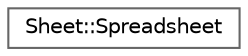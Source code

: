 digraph "Graphical Class Hierarchy"
{
 // LATEX_PDF_SIZE
  bgcolor="transparent";
  edge [fontname=Helvetica,fontsize=10,labelfontname=Helvetica,labelfontsize=10];
  node [fontname=Helvetica,fontsize=10,shape=box,height=0.2,width=0.4];
  rankdir="LR";
  Node0 [id="Node000000",label="Sheet::Spreadsheet",height=0.2,width=0.4,color="grey40", fillcolor="white", style="filled",URL="$classSheet_1_1Spreadsheet.html",tooltip=" "];
}
